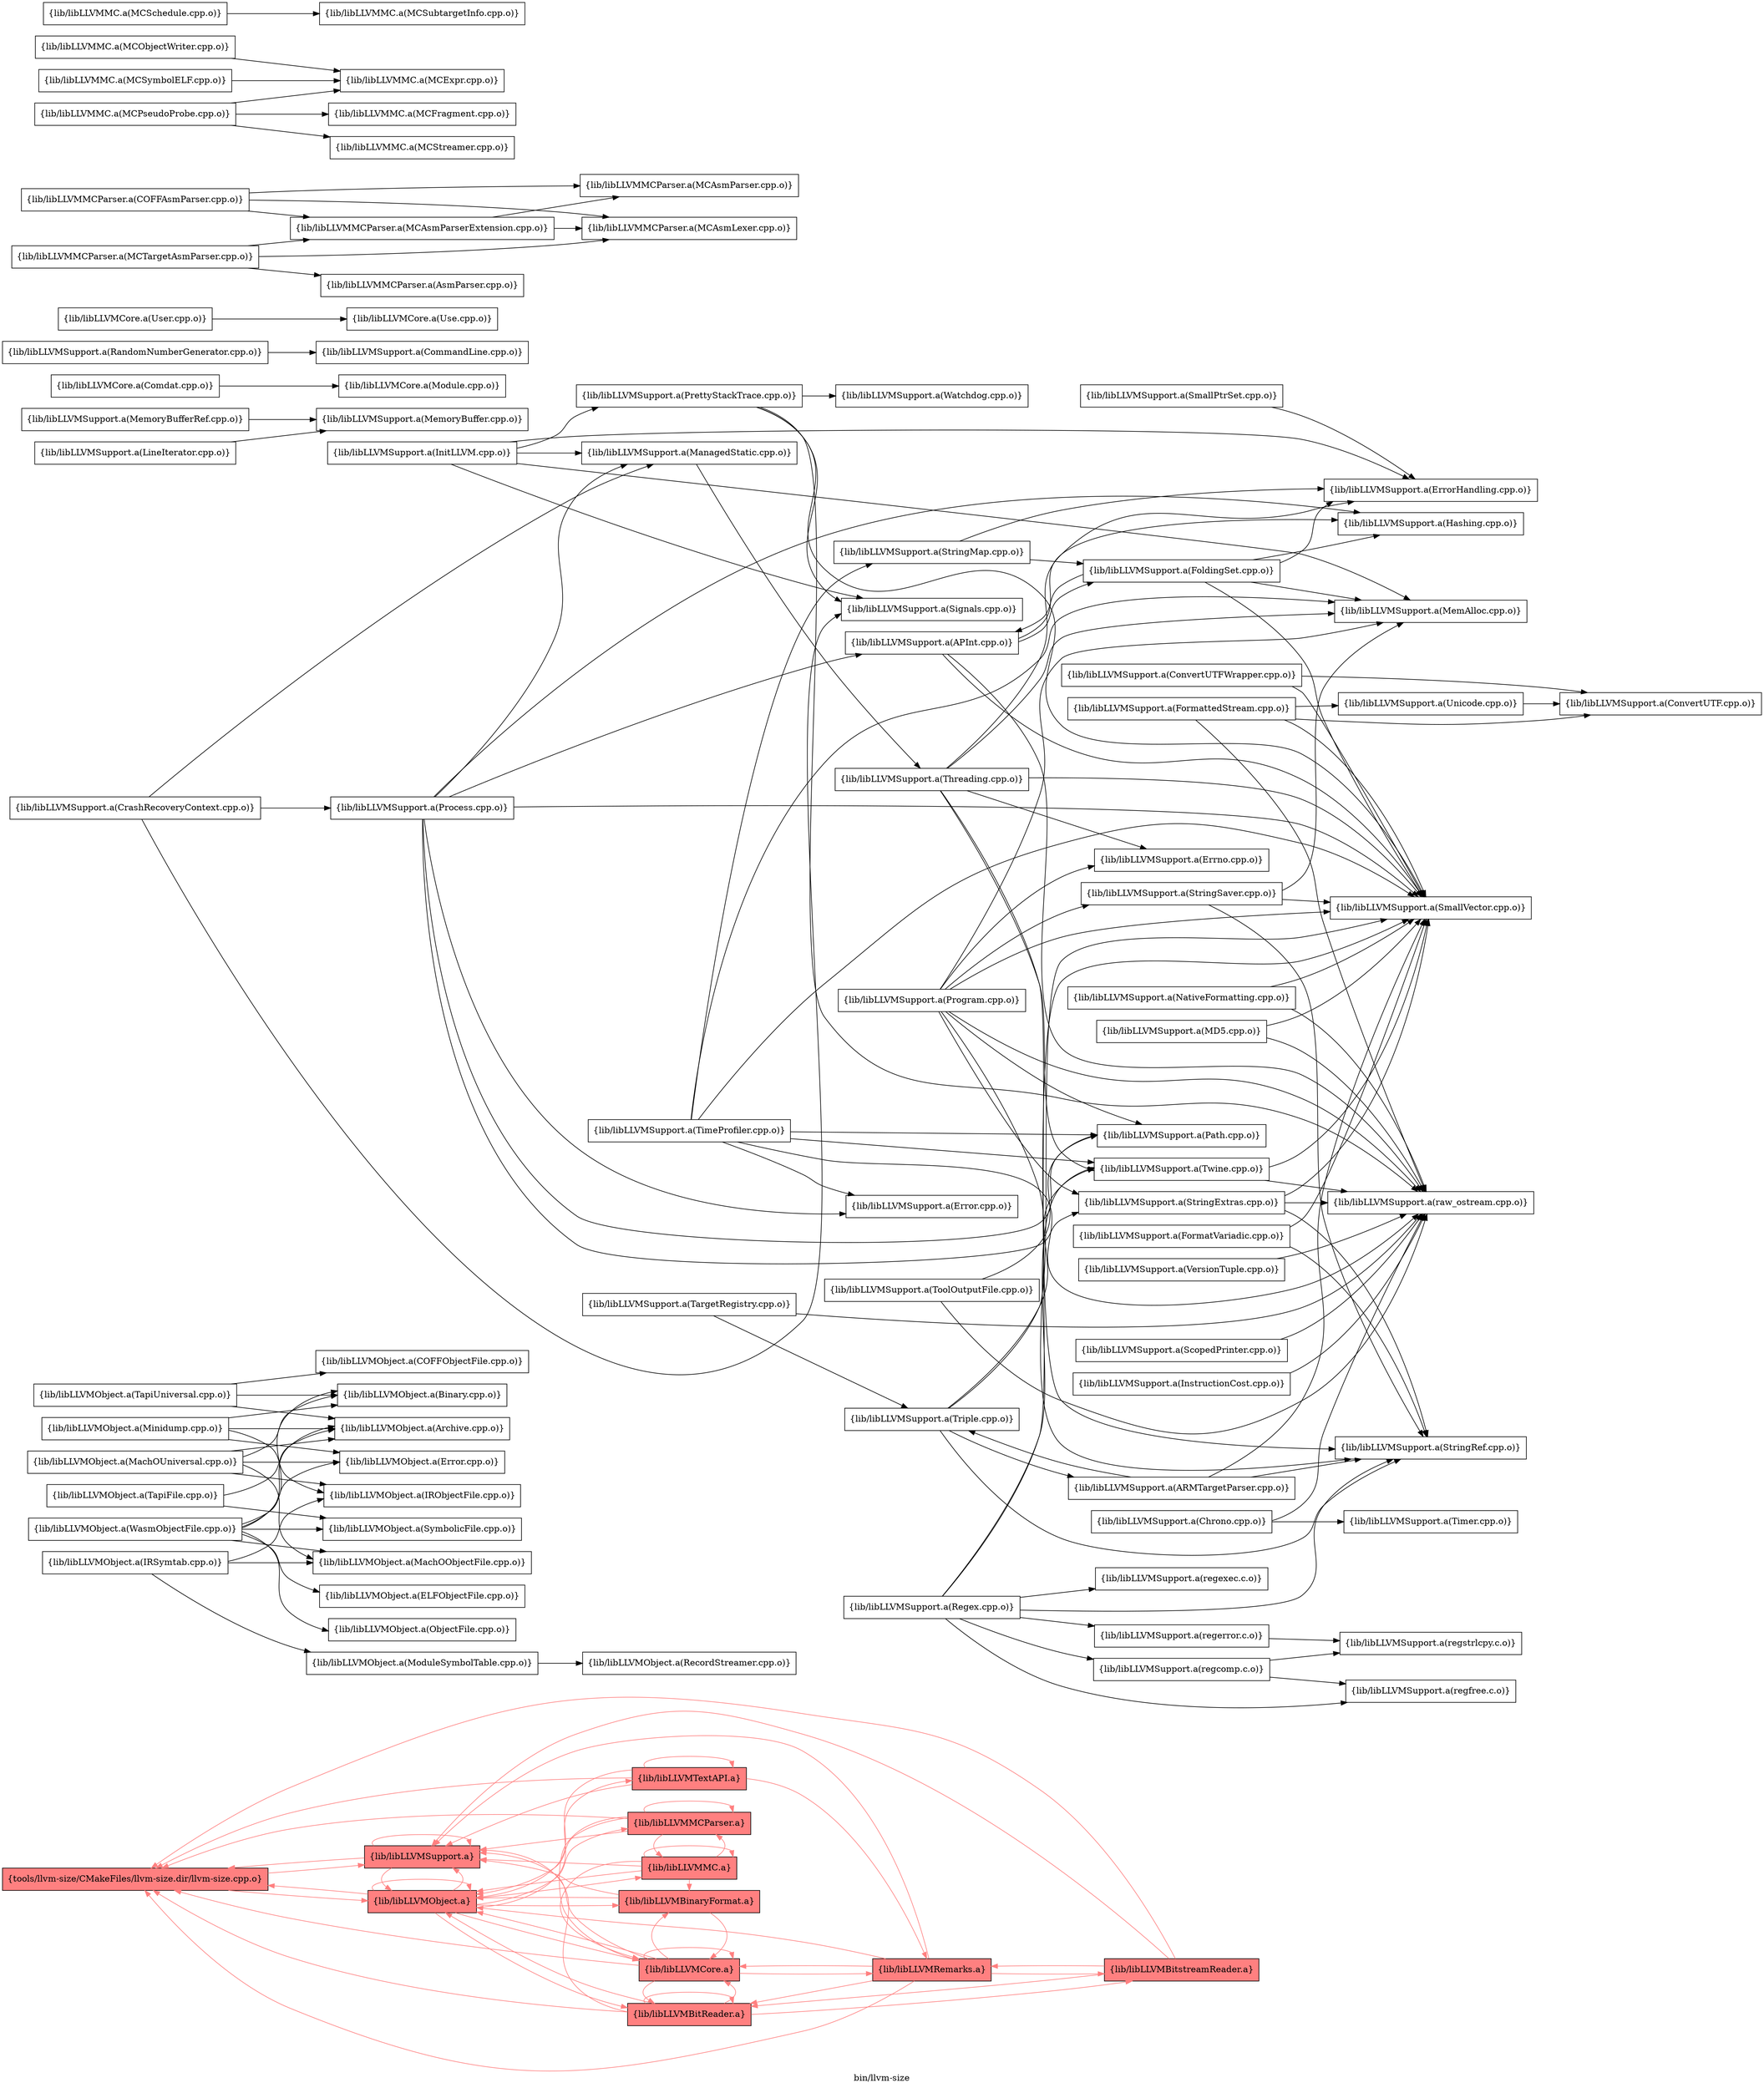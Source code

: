 digraph "bin/llvm-size" {
	label="bin/llvm-size";
	rankdir="LR"
	{ rank=same; Node0x55c310bc8788;  }
	{ rank=same; Node0x55c310bc87d8; Node0x55c310bc7888;  }
	{ rank=same; Node0x55c310bc0538; Node0x55c310bc0a88; Node0x55c310bc7d38; Node0x55c310bc2248; Node0x55c310bc1938; Node0x55c310bc00d8;  }

	Node0x55c310bc8788 [shape=record,shape=box,style=filled,fillcolor="1.000000 0.5 1",group=1,label="{tools/llvm-size/CMakeFiles/llvm-size.dir/llvm-size.cpp.o}"];
	Node0x55c310bc8788 -> Node0x55c310bc87d8[color="1.000000 0.5 1"];
	Node0x55c310bc8788 -> Node0x55c310bc7888[color="1.000000 0.5 1"];
	Node0x55c310bc87d8 [shape=record,shape=box,style=filled,fillcolor="1.000000 0.5 1",group=1,label="{lib/libLLVMObject.a}"];
	Node0x55c310bc87d8 -> Node0x55c310bc8788[color="1.000000 0.5 1"];
	Node0x55c310bc87d8 -> Node0x55c310bc87d8[color="1.000000 0.5 1"];
	Node0x55c310bc87d8 -> Node0x55c310bc7888[color="1.000000 0.5 1"];
	Node0x55c310bc87d8 -> Node0x55c310bc0538[color="1.000000 0.5 1"];
	Node0x55c310bc87d8 -> Node0x55c310bc0a88[color="1.000000 0.5 1"];
	Node0x55c310bc87d8 -> Node0x55c310bc7d38[color="1.000000 0.5 1"];
	Node0x55c310bc87d8 -> Node0x55c310bc2248[color="1.000000 0.5 1"];
	Node0x55c310bc87d8 -> Node0x55c310bc1938[color="1.000000 0.5 1"];
	Node0x55c310bc87d8 -> Node0x55c310bc00d8[color="1.000000 0.5 1"];
	Node0x55c310bc7888 [shape=record,shape=box,style=filled,fillcolor="1.000000 0.5 1",group=1,label="{lib/libLLVMSupport.a}"];
	Node0x55c310bc7888 -> Node0x55c310bc87d8[color="1.000000 0.5 1"];
	Node0x55c310bc7888 -> Node0x55c310bc7888[color="1.000000 0.5 1"];
	Node0x55c310bc7888 -> Node0x55c310bc8788[color="1.000000 0.5 1"];
	Node0x55c310bc0538 [shape=record,shape=box,style=filled,fillcolor="1.000000 0.5 1",group=1,label="{lib/libLLVMBinaryFormat.a}"];
	Node0x55c310bc0538 -> Node0x55c310bc2248[color="1.000000 0.5 1"];
	Node0x55c310bc0538 -> Node0x55c310bc87d8[color="1.000000 0.5 1"];
	Node0x55c310bc0538 -> Node0x55c310bc7888[color="1.000000 0.5 1"];
	Node0x55c310bc0a88 [shape=record,shape=box,style=filled,fillcolor="1.000000 0.5 1",group=1,label="{lib/libLLVMMC.a}"];
	Node0x55c310bc0a88 -> Node0x55c310bc87d8[color="1.000000 0.5 1"];
	Node0x55c310bc0a88 -> Node0x55c310bc7888[color="1.000000 0.5 1"];
	Node0x55c310bc0a88 -> Node0x55c310bc2248[color="1.000000 0.5 1"];
	Node0x55c310bc0a88 -> Node0x55c310bc0a88[color="1.000000 0.5 1"];
	Node0x55c310bc0a88 -> Node0x55c310bc1938[color="1.000000 0.5 1"];
	Node0x55c310bc0a88 -> Node0x55c310bc0538[color="1.000000 0.5 1"];
	Node0x55c310bc4408 [shape=record,shape=box,group=0,label="{lib/libLLVMObject.a(MachOUniversal.cpp.o)}"];
	Node0x55c310bc4408 -> Node0x55c310bc23d8;
	Node0x55c310bc4408 -> Node0x55c310bc0858;
	Node0x55c310bc4408 -> Node0x55c310bc0088;
	Node0x55c310bc4408 -> Node0x55c310bc1028;
	Node0x55c310bc4408 -> Node0x55c310bc5bc8;
	Node0x55c310bc23d8 [shape=record,shape=box,group=0,label="{lib/libLLVMObject.a(Archive.cpp.o)}"];
	Node0x55c310bc0858 [shape=record,shape=box,group=0,label="{lib/libLLVMObject.a(Binary.cpp.o)}"];
	Node0x55c310bc0088 [shape=record,shape=box,group=0,label="{lib/libLLVMObject.a(Error.cpp.o)}"];
	Node0x55c310bc1028 [shape=record,shape=box,group=0,label="{lib/libLLVMObject.a(MachOObjectFile.cpp.o)}"];
	Node0x55c310bc5bc8 [shape=record,shape=box,group=0,label="{lib/libLLVMObject.a(IRObjectFile.cpp.o)}"];
	Node0x55c310bc7d38 [shape=record,shape=box,style=filled,fillcolor="1.000000 0.5 1",group=1,label="{lib/libLLVMBitReader.a}"];
	Node0x55c310bc7d38 -> Node0x55c310bc8788[color="1.000000 0.5 1"];
	Node0x55c310bc7d38 -> Node0x55c310bc87d8[color="1.000000 0.5 1"];
	Node0x55c310bc7d38 -> Node0x55c310bc7888[color="1.000000 0.5 1"];
	Node0x55c310bc7d38 -> Node0x55c310bc7d38[color="1.000000 0.5 1"];
	Node0x55c310bc7d38 -> Node0x55c310bc2248[color="1.000000 0.5 1"];
	Node0x55c310bc7d38 -> Node0x55c310bc1848[color="1.000000 0.5 1"];
	Node0x55c310bc2248 [shape=record,shape=box,style=filled,fillcolor="1.000000 0.5 1",group=1,label="{lib/libLLVMCore.a}"];
	Node0x55c310bc2248 -> Node0x55c310bc8788[color="1.000000 0.5 1"];
	Node0x55c310bc2248 -> Node0x55c310bc87d8[color="1.000000 0.5 1"];
	Node0x55c310bc2248 -> Node0x55c310bc7888[color="1.000000 0.5 1"];
	Node0x55c310bc2248 -> Node0x55c310bc7d38[color="1.000000 0.5 1"];
	Node0x55c310bc2248 -> Node0x55c310bc2248[color="1.000000 0.5 1"];
	Node0x55c310bc2248 -> Node0x55c310bc0538[color="1.000000 0.5 1"];
	Node0x55c310bc2248 -> Node0x55c310bc2798[color="1.000000 0.5 1"];
	Node0x55c310bc6ca8 [shape=record,shape=box,group=0,label="{lib/libLLVMObject.a(IRSymtab.cpp.o)}"];
	Node0x55c310bc6ca8 -> Node0x55c310bc1028;
	Node0x55c310bc6ca8 -> Node0x55c310bc5bc8;
	Node0x55c310bc6ca8 -> Node0x55c310bc7298;
	Node0x55c310bc7298 [shape=record,shape=box,group=0,label="{lib/libLLVMObject.a(ModuleSymbolTable.cpp.o)}"];
	Node0x55c310bc7298 -> Node0x55c310bc4ae8;
	Node0x55c310bc74c8 [shape=record,shape=box,group=0,label="{lib/libLLVMObject.a(Minidump.cpp.o)}"];
	Node0x55c310bc74c8 -> Node0x55c310bc23d8;
	Node0x55c310bc74c8 -> Node0x55c310bc0858;
	Node0x55c310bc74c8 -> Node0x55c310bc0088;
	Node0x55c310bc74c8 -> Node0x55c310bc5bc8;
	Node0x55c310bc4ae8 [shape=record,shape=box,group=0,label="{lib/libLLVMObject.a(RecordStreamer.cpp.o)}"];
	Node0x55c310bc1938 [shape=record,shape=box,style=filled,fillcolor="1.000000 0.5 1",group=1,label="{lib/libLLVMMCParser.a}"];
	Node0x55c310bc1938 -> Node0x55c310bc8788[color="1.000000 0.5 1"];
	Node0x55c310bc1938 -> Node0x55c310bc87d8[color="1.000000 0.5 1"];
	Node0x55c310bc1938 -> Node0x55c310bc7888[color="1.000000 0.5 1"];
	Node0x55c310bc1938 -> Node0x55c310bc1938[color="1.000000 0.5 1"];
	Node0x55c310bc1938 -> Node0x55c310bc0a88[color="1.000000 0.5 1"];
	Node0x55c310bc1938 -> Node0x55c310bc2248[color="1.000000 0.5 1"];
	Node0x55c310bc0178 [shape=record,shape=box,group=0,label="{lib/libLLVMObject.a(TapiUniversal.cpp.o)}"];
	Node0x55c310bc0178 -> Node0x55c310bc23d8;
	Node0x55c310bc0178 -> Node0x55c310bc0858;
	Node0x55c310bc0178 -> Node0x55c310bc4048;
	Node0x55c310bc4048 [shape=record,shape=box,group=0,label="{lib/libLLVMObject.a(COFFObjectFile.cpp.o)}"];
	Node0x55c310bc00d8 [shape=record,shape=box,style=filled,fillcolor="1.000000 0.5 1",group=1,label="{lib/libLLVMTextAPI.a}"];
	Node0x55c310bc00d8 -> Node0x55c310bc7888[color="1.000000 0.5 1"];
	Node0x55c310bc00d8 -> Node0x55c310bc00d8[color="1.000000 0.5 1"];
	Node0x55c310bc00d8 -> Node0x55c310bc8788[color="1.000000 0.5 1"];
	Node0x55c310bc00d8 -> Node0x55c310bc87d8[color="1.000000 0.5 1"];
	Node0x55c310bc00d8 -> Node0x55c310bc2798[color="1.000000 0.5 1"];
	Node0x55c310bc1898 [shape=record,shape=box,group=0,label="{lib/libLLVMObject.a(TapiFile.cpp.o)}"];
	Node0x55c310bc1898 -> Node0x55c310bc23d8;
	Node0x55c310bc1898 -> Node0x55c310bc0948;
	Node0x55c310bc0948 [shape=record,shape=box,group=0,label="{lib/libLLVMObject.a(SymbolicFile.cpp.o)}"];
	Node0x55c310bc2518 [shape=record,shape=box,group=0,label="{lib/libLLVMObject.a(WasmObjectFile.cpp.o)}"];
	Node0x55c310bc2518 -> Node0x55c310bc23d8;
	Node0x55c310bc2518 -> Node0x55c310bc0858;
	Node0x55c310bc2518 -> Node0x55c310bc0088;
	Node0x55c310bc2518 -> Node0x55c310bc1028;
	Node0x55c310bc2518 -> Node0x55c310bc2f18;
	Node0x55c310bc2518 -> Node0x55c310bc3b98;
	Node0x55c310bc2518 -> Node0x55c310bc0948;
	Node0x55c310bc2f18 [shape=record,shape=box,group=0,label="{lib/libLLVMObject.a(ObjectFile.cpp.o)}"];
	Node0x55c310bc3b98 [shape=record,shape=box,group=0,label="{lib/libLLVMObject.a(ELFObjectFile.cpp.o)}"];
	Node0x55c310bc97c8 [shape=record,shape=box,group=0,label="{lib/libLLVMSupport.a(APInt.cpp.o)}"];
	Node0x55c310bc97c8 -> Node0x55c310bc2f68;
	Node0x55c310bc97c8 -> Node0x55c310bc5b28;
	Node0x55c310bc97c8 -> Node0x55c310bc0268;
	Node0x55c310bc97c8 -> Node0x55c310bc56c8;
	Node0x55c310bc2f68 [shape=record,shape=box,group=0,label="{lib/libLLVMSupport.a(FoldingSet.cpp.o)}"];
	Node0x55c310bc2f68 -> Node0x55c310bc97c8;
	Node0x55c310bc2f68 -> Node0x55c310bc7518;
	Node0x55c310bc2f68 -> Node0x55c310bc5b28;
	Node0x55c310bc2f68 -> Node0x55c310bc6ed8;
	Node0x55c310bc2f68 -> Node0x55c310bc0268;
	Node0x55c310bc5b28 [shape=record,shape=box,group=0,label="{lib/libLLVMSupport.a(Hashing.cpp.o)}"];
	Node0x55c310bc0268 [shape=record,shape=box,group=0,label="{lib/libLLVMSupport.a(SmallVector.cpp.o)}"];
	Node0x55c310bc56c8 [shape=record,shape=box,group=0,label="{lib/libLLVMSupport.a(raw_ostream.cpp.o)}"];
	Node0x55c310bc8d78 [shape=record,shape=box,group=0,label="{lib/libLLVMSupport.a(ConvertUTFWrapper.cpp.o)}"];
	Node0x55c310bc8d78 -> Node0x55c310bc9ef8;
	Node0x55c310bc8d78 -> Node0x55c310bc0268;
	Node0x55c310bc9ef8 [shape=record,shape=box,group=0,label="{lib/libLLVMSupport.a(ConvertUTF.cpp.o)}"];
	Node0x55c310bc7518 [shape=record,shape=box,group=0,label="{lib/libLLVMSupport.a(ErrorHandling.cpp.o)}"];
	Node0x55c310bc6ed8 [shape=record,shape=box,group=0,label="{lib/libLLVMSupport.a(MemAlloc.cpp.o)}"];
	Node0x55c310bc3be8 [shape=record,shape=box,group=0,label="{lib/libLLVMSupport.a(FormatVariadic.cpp.o)}"];
	Node0x55c310bc3be8 -> Node0x55c310bc0268;
	Node0x55c310bc3be8 -> Node0x55c310bc1ca8;
	Node0x55c310bc1ca8 [shape=record,shape=box,group=0,label="{lib/libLLVMSupport.a(StringRef.cpp.o)}"];
	Node0x55c310bc5fd8 [shape=record,shape=box,group=0,label="{lib/libLLVMSupport.a(InitLLVM.cpp.o)}"];
	Node0x55c310bc5fd8 -> Node0x55c310bc7518;
	Node0x55c310bc5fd8 -> Node0x55c310bc5858;
	Node0x55c310bc5fd8 -> Node0x55c310bc6ed8;
	Node0x55c310bc5fd8 -> Node0x55c310bc3288;
	Node0x55c310bc5fd8 -> Node0x55c310bc76f8;
	Node0x55c310bc5858 [shape=record,shape=box,group=0,label="{lib/libLLVMSupport.a(ManagedStatic.cpp.o)}"];
	Node0x55c310bc5858 -> Node0x55c310bc38c8;
	Node0x55c310bc3288 [shape=record,shape=box,group=0,label="{lib/libLLVMSupport.a(PrettyStackTrace.cpp.o)}"];
	Node0x55c310bc3288 -> Node0x55c310bc0268;
	Node0x55c310bc3288 -> Node0x55c310bc56c8;
	Node0x55c310bc3288 -> Node0x55c310bc76f8;
	Node0x55c310bc3288 -> Node0x55c310bc44a8;
	Node0x55c310bc76f8 [shape=record,shape=box,group=0,label="{lib/libLLVMSupport.a(Signals.cpp.o)}"];
	Node0x55c310bc38c8 [shape=record,shape=box,group=0,label="{lib/libLLVMSupport.a(Threading.cpp.o)}"];
	Node0x55c310bc38c8 -> Node0x55c310bc7518;
	Node0x55c310bc38c8 -> Node0x55c310bc6ed8;
	Node0x55c310bc38c8 -> Node0x55c310bc0268;
	Node0x55c310bc38c8 -> Node0x55c310bc1ca8;
	Node0x55c310bc38c8 -> Node0x55c310bc4ef8;
	Node0x55c310bc38c8 -> Node0x55c310bc6578;
	Node0x55c310bc6a28 [shape=record,shape=box,group=0,label="{lib/libLLVMSupport.a(NativeFormatting.cpp.o)}"];
	Node0x55c310bc6a28 -> Node0x55c310bc0268;
	Node0x55c310bc6a28 -> Node0x55c310bc56c8;
	Node0x55c310bc44a8 [shape=record,shape=box,group=0,label="{lib/libLLVMSupport.a(Watchdog.cpp.o)}"];
	Node0x55c310bc4778 [shape=record,shape=box,group=0,label="{lib/libLLVMSupport.a(ScopedPrinter.cpp.o)}"];
	Node0x55c310bc4778 -> Node0x55c310bc56c8;
	Node0x55c310bc44f8 [shape=record,shape=box,group=0,label="{lib/libLLVMSupport.a(SmallPtrSet.cpp.o)}"];
	Node0x55c310bc44f8 -> Node0x55c310bc7518;
	Node0x55c310bc2428 [shape=record,shape=box,group=0,label="{lib/libLLVMSupport.a(StringMap.cpp.o)}"];
	Node0x55c310bc2428 -> Node0x55c310bc7518;
	Node0x55c310bc2428 -> Node0x55c310bc2f68;
	Node0x55c310bc1758 [shape=record,shape=box,group=0,label="{lib/libLLVMSupport.a(StringSaver.cpp.o)}"];
	Node0x55c310bc1758 -> Node0x55c310bc6ed8;
	Node0x55c310bc1758 -> Node0x55c310bc0268;
	Node0x55c310bc1758 -> Node0x55c310bc1ca8;
	Node0x55c310bc2a68 [shape=record,shape=box,group=0,label="{lib/libLLVMSupport.a(Triple.cpp.o)}"];
	Node0x55c310bc2a68 -> Node0x55c310bc0268;
	Node0x55c310bc2a68 -> Node0x55c310bc1ca8;
	Node0x55c310bc2a68 -> Node0x55c310bc4688;
	Node0x55c310bc2a68 -> Node0x55c310bc4ef8;
	Node0x55c310bc4688 [shape=record,shape=box,group=0,label="{lib/libLLVMSupport.a(ARMTargetParser.cpp.o)}"];
	Node0x55c310bc4688 -> Node0x55c310bc0268;
	Node0x55c310bc4688 -> Node0x55c310bc1ca8;
	Node0x55c310bc4688 -> Node0x55c310bc2a68;
	Node0x55c310bc4ef8 [shape=record,shape=box,group=0,label="{lib/libLLVMSupport.a(Twine.cpp.o)}"];
	Node0x55c310bc4ef8 -> Node0x55c310bc0268;
	Node0x55c310bc4ef8 -> Node0x55c310bc56c8;
	Node0x55c310bc5da8 [shape=record,shape=box,group=0,label="{lib/libLLVMSupport.a(Unicode.cpp.o)}"];
	Node0x55c310bc5da8 -> Node0x55c310bc9ef8;
	Node0x55c310bc5e98 [shape=record,shape=box,group=0,label="{lib/libLLVMSupport.a(MD5.cpp.o)}"];
	Node0x55c310bc5e98 -> Node0x55c310bc0268;
	Node0x55c310bc5e98 -> Node0x55c310bc56c8;
	Node0x55c310bc6618 [shape=record,shape=box,group=0,label="{lib/libLLVMSupport.a(Process.cpp.o)}"];
	Node0x55c310bc6618 -> Node0x55c310bc97c8;
	Node0x55c310bc6618 -> Node0x55c310bc6cf8;
	Node0x55c310bc6618 -> Node0x55c310bc5b28;
	Node0x55c310bc6618 -> Node0x55c310bc5858;
	Node0x55c310bc6618 -> Node0x55c310bc0268;
	Node0x55c310bc6618 -> Node0x55c310bc5718;
	Node0x55c310bc6618 -> Node0x55c310bc72e8;
	Node0x55c310bc6cf8 [shape=record,shape=box,group=0,label="{lib/libLLVMSupport.a(Error.cpp.o)}"];
	Node0x55c310bc5718 [shape=record,shape=box,group=0,label="{lib/libLLVMSupport.a(Path.cpp.o)}"];
	Node0x55c310bc72e8 [shape=record,shape=box,group=0,label="{lib/libLLVMSupport.a(StringExtras.cpp.o)}"];
	Node0x55c310bc72e8 -> Node0x55c310bc0268;
	Node0x55c310bc72e8 -> Node0x55c310bc1ca8;
	Node0x55c310bc72e8 -> Node0x55c310bc56c8;
	Node0x55c310bc6d48 [shape=record,shape=box,group=0,label="{lib/libLLVMSupport.a(CrashRecoveryContext.cpp.o)}"];
	Node0x55c310bc6d48 -> Node0x55c310bc5858;
	Node0x55c310bc6d48 -> Node0x55c310bc6618;
	Node0x55c310bc6d48 -> Node0x55c310bc76f8;
	Node0x55c310bc7c48 [shape=record,shape=box,group=0,label="{lib/libLLVMSupport.a(Program.cpp.o)}"];
	Node0x55c310bc7c48 -> Node0x55c310bc6ed8;
	Node0x55c310bc7c48 -> Node0x55c310bc0268;
	Node0x55c310bc7c48 -> Node0x55c310bc1758;
	Node0x55c310bc7c48 -> Node0x55c310bc1ca8;
	Node0x55c310bc7c48 -> Node0x55c310bc56c8;
	Node0x55c310bc7c48 -> Node0x55c310bc5718;
	Node0x55c310bc7c48 -> Node0x55c310bc72e8;
	Node0x55c310bc7c48 -> Node0x55c310bc6578;
	Node0x55c310bc6578 [shape=record,shape=box,group=0,label="{lib/libLLVMSupport.a(Errno.cpp.o)}"];
	Node0x55c310bc2fb8 [shape=record,shape=box,group=0,label="{lib/libLLVMSupport.a(TargetRegistry.cpp.o)}"];
	Node0x55c310bc2fb8 -> Node0x55c310bc2a68;
	Node0x55c310bc2fb8 -> Node0x55c310bc56c8;
	Node0x55c310bc1848 [shape=record,shape=box,style=filled,fillcolor="1.000000 0.5 1",group=1,label="{lib/libLLVMBitstreamReader.a}"];
	Node0x55c310bc1848 -> Node0x55c310bc8788[color="1.000000 0.5 1"];
	Node0x55c310bc1848 -> Node0x55c310bc7888[color="1.000000 0.5 1"];
	Node0x55c310bc1848 -> Node0x55c310bc7d38[color="1.000000 0.5 1"];
	Node0x55c310bc1848 -> Node0x55c310bc2798[color="1.000000 0.5 1"];
	Node0x55c310bc4a98 [shape=record,shape=box,group=0,label="{lib/libLLVMSupport.a(MemoryBufferRef.cpp.o)}"];
	Node0x55c310bc4a98 -> Node0x55c310bc6758;
	Node0x55c310bc6758 [shape=record,shape=box,group=0,label="{lib/libLLVMSupport.a(MemoryBuffer.cpp.o)}"];
	Node0x55c310bc3788 [shape=record,shape=box,group=0,label="{lib/libLLVMSupport.a(FormattedStream.cpp.o)}"];
	Node0x55c310bc3788 -> Node0x55c310bc9ef8;
	Node0x55c310bc3788 -> Node0x55c310bc0268;
	Node0x55c310bc3788 -> Node0x55c310bc5da8;
	Node0x55c310bc3788 -> Node0x55c310bc56c8;
	Node0x55c310bc46d8 [shape=record,shape=box,group=0,label="{lib/libLLVMSupport.a(Regex.cpp.o)}"];
	Node0x55c310bc46d8 -> Node0x55c310bc0268;
	Node0x55c310bc46d8 -> Node0x55c310bc1ca8;
	Node0x55c310bc46d8 -> Node0x55c310bc4ef8;
	Node0x55c310bc46d8 -> Node0x55c310bc03a8;
	Node0x55c310bc46d8 -> Node0x55c310bc0ad8;
	Node0x55c310bc46d8 -> Node0x55c310bc17a8;
	Node0x55c310bc46d8 -> Node0x55c310bc1988;
	Node0x55c310bc03a8 [shape=record,shape=box,group=0,label="{lib/libLLVMSupport.a(regcomp.c.o)}"];
	Node0x55c310bc03a8 -> Node0x55c310bc08a8;
	Node0x55c310bc03a8 -> Node0x55c310bc0ad8;
	Node0x55c310bc0ad8 [shape=record,shape=box,group=0,label="{lib/libLLVMSupport.a(regfree.c.o)}"];
	Node0x55c310bc17a8 [shape=record,shape=box,group=0,label="{lib/libLLVMSupport.a(regerror.c.o)}"];
	Node0x55c310bc17a8 -> Node0x55c310bc08a8;
	Node0x55c310bc1988 [shape=record,shape=box,group=0,label="{lib/libLLVMSupport.a(regexec.c.o)}"];
	Node0x55c310bc08a8 [shape=record,shape=box,group=0,label="{lib/libLLVMSupport.a(regstrlcpy.c.o)}"];
	Node0x55c310bc8008 [shape=record,shape=box,group=0,label="{lib/libLLVMCore.a(Comdat.cpp.o)}"];
	Node0x55c310bc8008 -> Node0x55c310bc5178;
	Node0x55c310bc5178 [shape=record,shape=box,group=0,label="{lib/libLLVMCore.a(Module.cpp.o)}"];
	Node0x55c310bc8a08 [shape=record,shape=box,group=0,label="{lib/libLLVMSupport.a(InstructionCost.cpp.o)}"];
	Node0x55c310bc8a08 -> Node0x55c310bc56c8;
	Node0x55c310bc2798 [shape=record,shape=box,style=filled,fillcolor="1.000000 0.5 1",group=1,label="{lib/libLLVMRemarks.a}"];
	Node0x55c310bc2798 -> Node0x55c310bc7888[color="1.000000 0.5 1"];
	Node0x55c310bc2798 -> Node0x55c310bc7d38[color="1.000000 0.5 1"];
	Node0x55c310bc2798 -> Node0x55c310bc8788[color="1.000000 0.5 1"];
	Node0x55c310bc2798 -> Node0x55c310bc2248[color="1.000000 0.5 1"];
	Node0x55c310bc2798 -> Node0x55c310bc87d8[color="1.000000 0.5 1"];
	Node0x55c310bc2798 -> Node0x55c310bc1848[color="1.000000 0.5 1"];
	Node0x55c310bc8328 [shape=record,shape=box,group=0,label="{lib/libLLVMSupport.a(ToolOutputFile.cpp.o)}"];
	Node0x55c310bc8328 -> Node0x55c310bc56c8;
	Node0x55c310bc8328 -> Node0x55c310bc5718;
	Node0x55c310bc5df8 [shape=record,shape=box,group=0,label="{lib/libLLVMSupport.a(RandomNumberGenerator.cpp.o)}"];
	Node0x55c310bc5df8 -> Node0x55c310bc9188;
	Node0x55c310bc9188 [shape=record,shape=box,group=0,label="{lib/libLLVMSupport.a(CommandLine.cpp.o)}"];
	Node0x55c310bc4f48 [shape=record,shape=box,group=0,label="{lib/libLLVMCore.a(User.cpp.o)}"];
	Node0x55c310bc4f48 -> Node0x55c310bc04e8;
	Node0x55c310bc04e8 [shape=record,shape=box,group=0,label="{lib/libLLVMCore.a(Use.cpp.o)}"];
	Node0x55c310bc1118 [shape=record,shape=box,group=0,label="{lib/libLLVMSupport.a(TimeProfiler.cpp.o)}"];
	Node0x55c310bc1118 -> Node0x55c310bc6cf8;
	Node0x55c310bc1118 -> Node0x55c310bc6ed8;
	Node0x55c310bc1118 -> Node0x55c310bc0268;
	Node0x55c310bc1118 -> Node0x55c310bc2428;
	Node0x55c310bc1118 -> Node0x55c310bc4ef8;
	Node0x55c310bc1118 -> Node0x55c310bc56c8;
	Node0x55c310bc1118 -> Node0x55c310bc5718;
	Node0x55c310bc9ea8 [shape=record,shape=box,group=0,label="{lib/libLLVMSupport.a(Chrono.cpp.o)}"];
	Node0x55c310bc9ea8 -> Node0x55c310bc56c8;
	Node0x55c310bc9ea8 -> Node0x55c310bc8aa8;
	Node0x55c310bc8aa8 [shape=record,shape=box,group=0,label="{lib/libLLVMSupport.a(Timer.cpp.o)}"];
	Node0x55c310bc7158 [shape=record,shape=box,group=0,label="{lib/libLLVMSupport.a(LineIterator.cpp.o)}"];
	Node0x55c310bc7158 -> Node0x55c310bc6758;
	Node0x55c310bc50d8 [shape=record,shape=box,group=0,label="{lib/libLLVMSupport.a(VersionTuple.cpp.o)}"];
	Node0x55c310bc50d8 -> Node0x55c310bc56c8;
	Node0x55c310bc9d68 [shape=record,shape=box,group=0,label="{lib/libLLVMMCParser.a(COFFAsmParser.cpp.o)}"];
	Node0x55c310bc9d68 -> Node0x55c310bc8378;
	Node0x55c310bc9d68 -> Node0x55c310bc1a28;
	Node0x55c310bc9d68 -> Node0x55c310bc93b8;
	Node0x55c310bc8378 [shape=record,shape=box,group=0,label="{lib/libLLVMMCParser.a(MCAsmLexer.cpp.o)}"];
	Node0x55c310bc1a28 [shape=record,shape=box,group=0,label="{lib/libLLVMMCParser.a(MCAsmParser.cpp.o)}"];
	Node0x55c310bc93b8 [shape=record,shape=box,group=0,label="{lib/libLLVMMCParser.a(MCAsmParserExtension.cpp.o)}"];
	Node0x55c310bc93b8 -> Node0x55c310bc8378;
	Node0x55c310bc93b8 -> Node0x55c310bc1a28;
	Node0x55c310bc9048 [shape=record,shape=box,group=0,label="{lib/libLLVMMCParser.a(MCTargetAsmParser.cpp.o)}"];
	Node0x55c310bc9048 -> Node0x55c310bc5f88;
	Node0x55c310bc9048 -> Node0x55c310bc8378;
	Node0x55c310bc9048 -> Node0x55c310bc93b8;
	Node0x55c310bc5f88 [shape=record,shape=box,group=0,label="{lib/libLLVMMCParser.a(AsmParser.cpp.o)}"];
	Node0x55c310bc2e78 [shape=record,shape=box,group=0,label="{lib/libLLVMMC.a(MCObjectWriter.cpp.o)}"];
	Node0x55c310bc2e78 -> Node0x55c310bc6398;
	Node0x55c310bc6398 [shape=record,shape=box,group=0,label="{lib/libLLVMMC.a(MCExpr.cpp.o)}"];
	Node0x55c310bc3af8 [shape=record,shape=box,group=0,label="{lib/libLLVMMC.a(MCPseudoProbe.cpp.o)}"];
	Node0x55c310bc3af8 -> Node0x55c310bc6398;
	Node0x55c310bc3af8 -> Node0x55c310bc54e8;
	Node0x55c310bc3af8 -> Node0x55c310bc7658;
	Node0x55c310bc54e8 [shape=record,shape=box,group=0,label="{lib/libLLVMMC.a(MCFragment.cpp.o)}"];
	Node0x55c310bc7658 [shape=record,shape=box,group=0,label="{lib/libLLVMMC.a(MCStreamer.cpp.o)}"];
	Node0x55c310bc8418 [shape=record,shape=box,group=0,label="{lib/libLLVMMC.a(MCSchedule.cpp.o)}"];
	Node0x55c310bc8418 -> Node0x55c310bc8a58;
	Node0x55c310bc8a58 [shape=record,shape=box,group=0,label="{lib/libLLVMMC.a(MCSubtargetInfo.cpp.o)}"];
	Node0x55c310bc1668 [shape=record,shape=box,group=0,label="{lib/libLLVMMC.a(MCSymbolELF.cpp.o)}"];
	Node0x55c310bc1668 -> Node0x55c310bc6398;
}
